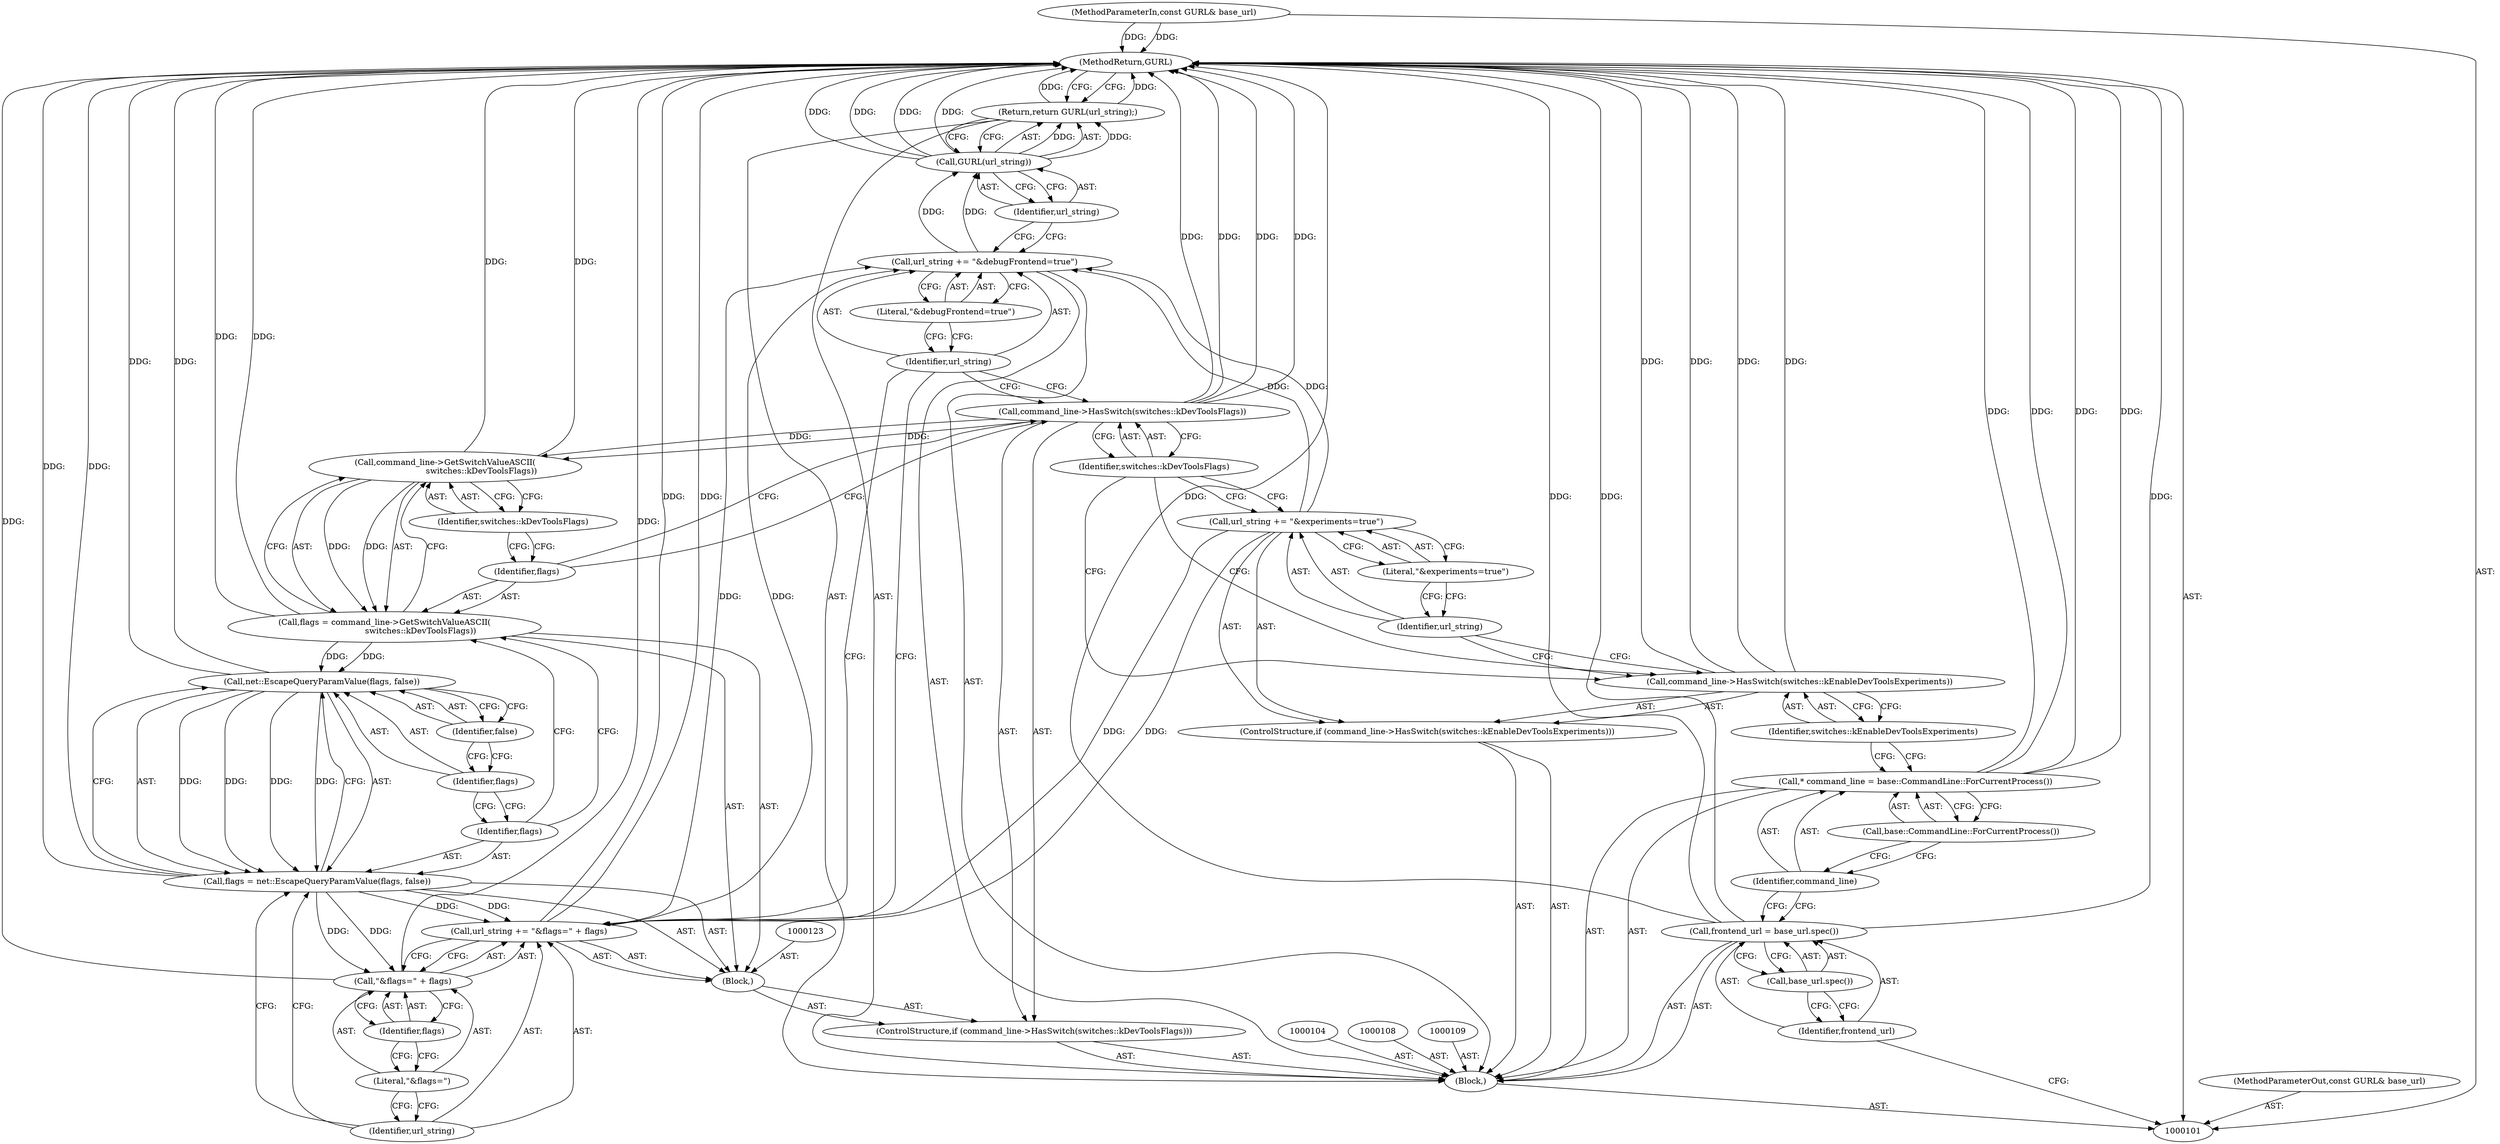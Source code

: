 digraph "1_Chrome_f865c2dfddb1d95af3a2467587c62566e3f7dfe4" {
"1000144" [label="(MethodReturn,GURL)"];
"1000102" [label="(MethodParameterIn,const GURL& base_url)"];
"1000191" [label="(MethodParameterOut,const GURL& base_url)"];
"1000103" [label="(Block,)"];
"1000119" [label="(ControlStructure,if (command_line->HasSwitch(switches::kDevToolsFlags)))"];
"1000121" [label="(Identifier,switches::kDevToolsFlags)"];
"1000120" [label="(Call,command_line->HasSwitch(switches::kDevToolsFlags))"];
"1000124" [label="(Call,flags = command_line->GetSwitchValueASCII(\n                            switches::kDevToolsFlags))"];
"1000125" [label="(Identifier,flags)"];
"1000126" [label="(Call,command_line->GetSwitchValueASCII(\n                            switches::kDevToolsFlags))"];
"1000122" [label="(Block,)"];
"1000127" [label="(Identifier,switches::kDevToolsFlags)"];
"1000130" [label="(Call,net::EscapeQueryParamValue(flags, false))"];
"1000131" [label="(Identifier,flags)"];
"1000128" [label="(Call,flags = net::EscapeQueryParamValue(flags, false))"];
"1000129" [label="(Identifier,flags)"];
"1000132" [label="(Identifier,false)"];
"1000135" [label="(Call,\"&flags=\" + flags)"];
"1000136" [label="(Literal,\"&flags=\")"];
"1000137" [label="(Identifier,flags)"];
"1000133" [label="(Call,url_string += \"&flags=\" + flags)"];
"1000134" [label="(Identifier,url_string)"];
"1000140" [label="(Literal,\"&debugFrontend=true\")"];
"1000138" [label="(Call,url_string += \"&debugFrontend=true\")"];
"1000139" [label="(Identifier,url_string)"];
"1000105" [label="(Call,frontend_url = base_url.spec())"];
"1000106" [label="(Identifier,frontend_url)"];
"1000107" [label="(Call,base_url.spec())"];
"1000143" [label="(Identifier,url_string)"];
"1000141" [label="(Return,return GURL(url_string);)"];
"1000142" [label="(Call,GURL(url_string))"];
"1000110" [label="(Call,* command_line = base::CommandLine::ForCurrentProcess())"];
"1000111" [label="(Identifier,command_line)"];
"1000112" [label="(Call,base::CommandLine::ForCurrentProcess())"];
"1000113" [label="(ControlStructure,if (command_line->HasSwitch(switches::kEnableDevToolsExperiments)))"];
"1000115" [label="(Identifier,switches::kEnableDevToolsExperiments)"];
"1000114" [label="(Call,command_line->HasSwitch(switches::kEnableDevToolsExperiments))"];
"1000118" [label="(Literal,\"&experiments=true\")"];
"1000116" [label="(Call,url_string += \"&experiments=true\")"];
"1000117" [label="(Identifier,url_string)"];
"1000144" -> "1000101"  [label="AST: "];
"1000144" -> "1000141"  [label="CFG: "];
"1000142" -> "1000144"  [label="DDG: "];
"1000142" -> "1000144"  [label="DDG: "];
"1000105" -> "1000144"  [label="DDG: "];
"1000105" -> "1000144"  [label="DDG: "];
"1000114" -> "1000144"  [label="DDG: "];
"1000114" -> "1000144"  [label="DDG: "];
"1000130" -> "1000144"  [label="DDG: "];
"1000126" -> "1000144"  [label="DDG: "];
"1000128" -> "1000144"  [label="DDG: "];
"1000124" -> "1000144"  [label="DDG: "];
"1000120" -> "1000144"  [label="DDG: "];
"1000120" -> "1000144"  [label="DDG: "];
"1000102" -> "1000144"  [label="DDG: "];
"1000110" -> "1000144"  [label="DDG: "];
"1000110" -> "1000144"  [label="DDG: "];
"1000133" -> "1000144"  [label="DDG: "];
"1000135" -> "1000144"  [label="DDG: "];
"1000141" -> "1000144"  [label="DDG: "];
"1000102" -> "1000101"  [label="AST: "];
"1000102" -> "1000144"  [label="DDG: "];
"1000191" -> "1000101"  [label="AST: "];
"1000103" -> "1000101"  [label="AST: "];
"1000104" -> "1000103"  [label="AST: "];
"1000105" -> "1000103"  [label="AST: "];
"1000108" -> "1000103"  [label="AST: "];
"1000109" -> "1000103"  [label="AST: "];
"1000110" -> "1000103"  [label="AST: "];
"1000113" -> "1000103"  [label="AST: "];
"1000119" -> "1000103"  [label="AST: "];
"1000138" -> "1000103"  [label="AST: "];
"1000141" -> "1000103"  [label="AST: "];
"1000119" -> "1000103"  [label="AST: "];
"1000120" -> "1000119"  [label="AST: "];
"1000122" -> "1000119"  [label="AST: "];
"1000121" -> "1000120"  [label="AST: "];
"1000121" -> "1000116"  [label="CFG: "];
"1000121" -> "1000114"  [label="CFG: "];
"1000120" -> "1000121"  [label="CFG: "];
"1000120" -> "1000119"  [label="AST: "];
"1000120" -> "1000121"  [label="CFG: "];
"1000121" -> "1000120"  [label="AST: "];
"1000125" -> "1000120"  [label="CFG: "];
"1000139" -> "1000120"  [label="CFG: "];
"1000120" -> "1000144"  [label="DDG: "];
"1000120" -> "1000144"  [label="DDG: "];
"1000120" -> "1000126"  [label="DDG: "];
"1000124" -> "1000122"  [label="AST: "];
"1000124" -> "1000126"  [label="CFG: "];
"1000125" -> "1000124"  [label="AST: "];
"1000126" -> "1000124"  [label="AST: "];
"1000129" -> "1000124"  [label="CFG: "];
"1000124" -> "1000144"  [label="DDG: "];
"1000126" -> "1000124"  [label="DDG: "];
"1000124" -> "1000130"  [label="DDG: "];
"1000125" -> "1000124"  [label="AST: "];
"1000125" -> "1000120"  [label="CFG: "];
"1000127" -> "1000125"  [label="CFG: "];
"1000126" -> "1000124"  [label="AST: "];
"1000126" -> "1000127"  [label="CFG: "];
"1000127" -> "1000126"  [label="AST: "];
"1000124" -> "1000126"  [label="CFG: "];
"1000126" -> "1000144"  [label="DDG: "];
"1000126" -> "1000124"  [label="DDG: "];
"1000120" -> "1000126"  [label="DDG: "];
"1000122" -> "1000119"  [label="AST: "];
"1000123" -> "1000122"  [label="AST: "];
"1000124" -> "1000122"  [label="AST: "];
"1000128" -> "1000122"  [label="AST: "];
"1000133" -> "1000122"  [label="AST: "];
"1000127" -> "1000126"  [label="AST: "];
"1000127" -> "1000125"  [label="CFG: "];
"1000126" -> "1000127"  [label="CFG: "];
"1000130" -> "1000128"  [label="AST: "];
"1000130" -> "1000132"  [label="CFG: "];
"1000131" -> "1000130"  [label="AST: "];
"1000132" -> "1000130"  [label="AST: "];
"1000128" -> "1000130"  [label="CFG: "];
"1000130" -> "1000144"  [label="DDG: "];
"1000130" -> "1000128"  [label="DDG: "];
"1000130" -> "1000128"  [label="DDG: "];
"1000124" -> "1000130"  [label="DDG: "];
"1000131" -> "1000130"  [label="AST: "];
"1000131" -> "1000129"  [label="CFG: "];
"1000132" -> "1000131"  [label="CFG: "];
"1000128" -> "1000122"  [label="AST: "];
"1000128" -> "1000130"  [label="CFG: "];
"1000129" -> "1000128"  [label="AST: "];
"1000130" -> "1000128"  [label="AST: "];
"1000134" -> "1000128"  [label="CFG: "];
"1000128" -> "1000144"  [label="DDG: "];
"1000130" -> "1000128"  [label="DDG: "];
"1000130" -> "1000128"  [label="DDG: "];
"1000128" -> "1000133"  [label="DDG: "];
"1000128" -> "1000135"  [label="DDG: "];
"1000129" -> "1000128"  [label="AST: "];
"1000129" -> "1000124"  [label="CFG: "];
"1000131" -> "1000129"  [label="CFG: "];
"1000132" -> "1000130"  [label="AST: "];
"1000132" -> "1000131"  [label="CFG: "];
"1000130" -> "1000132"  [label="CFG: "];
"1000135" -> "1000133"  [label="AST: "];
"1000135" -> "1000137"  [label="CFG: "];
"1000136" -> "1000135"  [label="AST: "];
"1000137" -> "1000135"  [label="AST: "];
"1000133" -> "1000135"  [label="CFG: "];
"1000135" -> "1000144"  [label="DDG: "];
"1000128" -> "1000135"  [label="DDG: "];
"1000136" -> "1000135"  [label="AST: "];
"1000136" -> "1000134"  [label="CFG: "];
"1000137" -> "1000136"  [label="CFG: "];
"1000137" -> "1000135"  [label="AST: "];
"1000137" -> "1000136"  [label="CFG: "];
"1000135" -> "1000137"  [label="CFG: "];
"1000133" -> "1000122"  [label="AST: "];
"1000133" -> "1000135"  [label="CFG: "];
"1000134" -> "1000133"  [label="AST: "];
"1000135" -> "1000133"  [label="AST: "];
"1000139" -> "1000133"  [label="CFG: "];
"1000133" -> "1000144"  [label="DDG: "];
"1000128" -> "1000133"  [label="DDG: "];
"1000116" -> "1000133"  [label="DDG: "];
"1000133" -> "1000138"  [label="DDG: "];
"1000134" -> "1000133"  [label="AST: "];
"1000134" -> "1000128"  [label="CFG: "];
"1000136" -> "1000134"  [label="CFG: "];
"1000140" -> "1000138"  [label="AST: "];
"1000140" -> "1000139"  [label="CFG: "];
"1000138" -> "1000140"  [label="CFG: "];
"1000138" -> "1000103"  [label="AST: "];
"1000138" -> "1000140"  [label="CFG: "];
"1000139" -> "1000138"  [label="AST: "];
"1000140" -> "1000138"  [label="AST: "];
"1000143" -> "1000138"  [label="CFG: "];
"1000116" -> "1000138"  [label="DDG: "];
"1000133" -> "1000138"  [label="DDG: "];
"1000138" -> "1000142"  [label="DDG: "];
"1000139" -> "1000138"  [label="AST: "];
"1000139" -> "1000133"  [label="CFG: "];
"1000139" -> "1000120"  [label="CFG: "];
"1000140" -> "1000139"  [label="CFG: "];
"1000105" -> "1000103"  [label="AST: "];
"1000105" -> "1000107"  [label="CFG: "];
"1000106" -> "1000105"  [label="AST: "];
"1000107" -> "1000105"  [label="AST: "];
"1000111" -> "1000105"  [label="CFG: "];
"1000105" -> "1000144"  [label="DDG: "];
"1000105" -> "1000144"  [label="DDG: "];
"1000106" -> "1000105"  [label="AST: "];
"1000106" -> "1000101"  [label="CFG: "];
"1000107" -> "1000106"  [label="CFG: "];
"1000107" -> "1000105"  [label="AST: "];
"1000107" -> "1000106"  [label="CFG: "];
"1000105" -> "1000107"  [label="CFG: "];
"1000143" -> "1000142"  [label="AST: "];
"1000143" -> "1000138"  [label="CFG: "];
"1000142" -> "1000143"  [label="CFG: "];
"1000141" -> "1000103"  [label="AST: "];
"1000141" -> "1000142"  [label="CFG: "];
"1000142" -> "1000141"  [label="AST: "];
"1000144" -> "1000141"  [label="CFG: "];
"1000141" -> "1000144"  [label="DDG: "];
"1000142" -> "1000141"  [label="DDG: "];
"1000142" -> "1000141"  [label="AST: "];
"1000142" -> "1000143"  [label="CFG: "];
"1000143" -> "1000142"  [label="AST: "];
"1000141" -> "1000142"  [label="CFG: "];
"1000142" -> "1000144"  [label="DDG: "];
"1000142" -> "1000144"  [label="DDG: "];
"1000142" -> "1000141"  [label="DDG: "];
"1000138" -> "1000142"  [label="DDG: "];
"1000110" -> "1000103"  [label="AST: "];
"1000110" -> "1000112"  [label="CFG: "];
"1000111" -> "1000110"  [label="AST: "];
"1000112" -> "1000110"  [label="AST: "];
"1000115" -> "1000110"  [label="CFG: "];
"1000110" -> "1000144"  [label="DDG: "];
"1000110" -> "1000144"  [label="DDG: "];
"1000111" -> "1000110"  [label="AST: "];
"1000111" -> "1000105"  [label="CFG: "];
"1000112" -> "1000111"  [label="CFG: "];
"1000112" -> "1000110"  [label="AST: "];
"1000112" -> "1000111"  [label="CFG: "];
"1000110" -> "1000112"  [label="CFG: "];
"1000113" -> "1000103"  [label="AST: "];
"1000114" -> "1000113"  [label="AST: "];
"1000116" -> "1000113"  [label="AST: "];
"1000115" -> "1000114"  [label="AST: "];
"1000115" -> "1000110"  [label="CFG: "];
"1000114" -> "1000115"  [label="CFG: "];
"1000114" -> "1000113"  [label="AST: "];
"1000114" -> "1000115"  [label="CFG: "];
"1000115" -> "1000114"  [label="AST: "];
"1000117" -> "1000114"  [label="CFG: "];
"1000121" -> "1000114"  [label="CFG: "];
"1000114" -> "1000144"  [label="DDG: "];
"1000114" -> "1000144"  [label="DDG: "];
"1000118" -> "1000116"  [label="AST: "];
"1000118" -> "1000117"  [label="CFG: "];
"1000116" -> "1000118"  [label="CFG: "];
"1000116" -> "1000113"  [label="AST: "];
"1000116" -> "1000118"  [label="CFG: "];
"1000117" -> "1000116"  [label="AST: "];
"1000118" -> "1000116"  [label="AST: "];
"1000121" -> "1000116"  [label="CFG: "];
"1000116" -> "1000133"  [label="DDG: "];
"1000116" -> "1000138"  [label="DDG: "];
"1000117" -> "1000116"  [label="AST: "];
"1000117" -> "1000114"  [label="CFG: "];
"1000118" -> "1000117"  [label="CFG: "];
}
